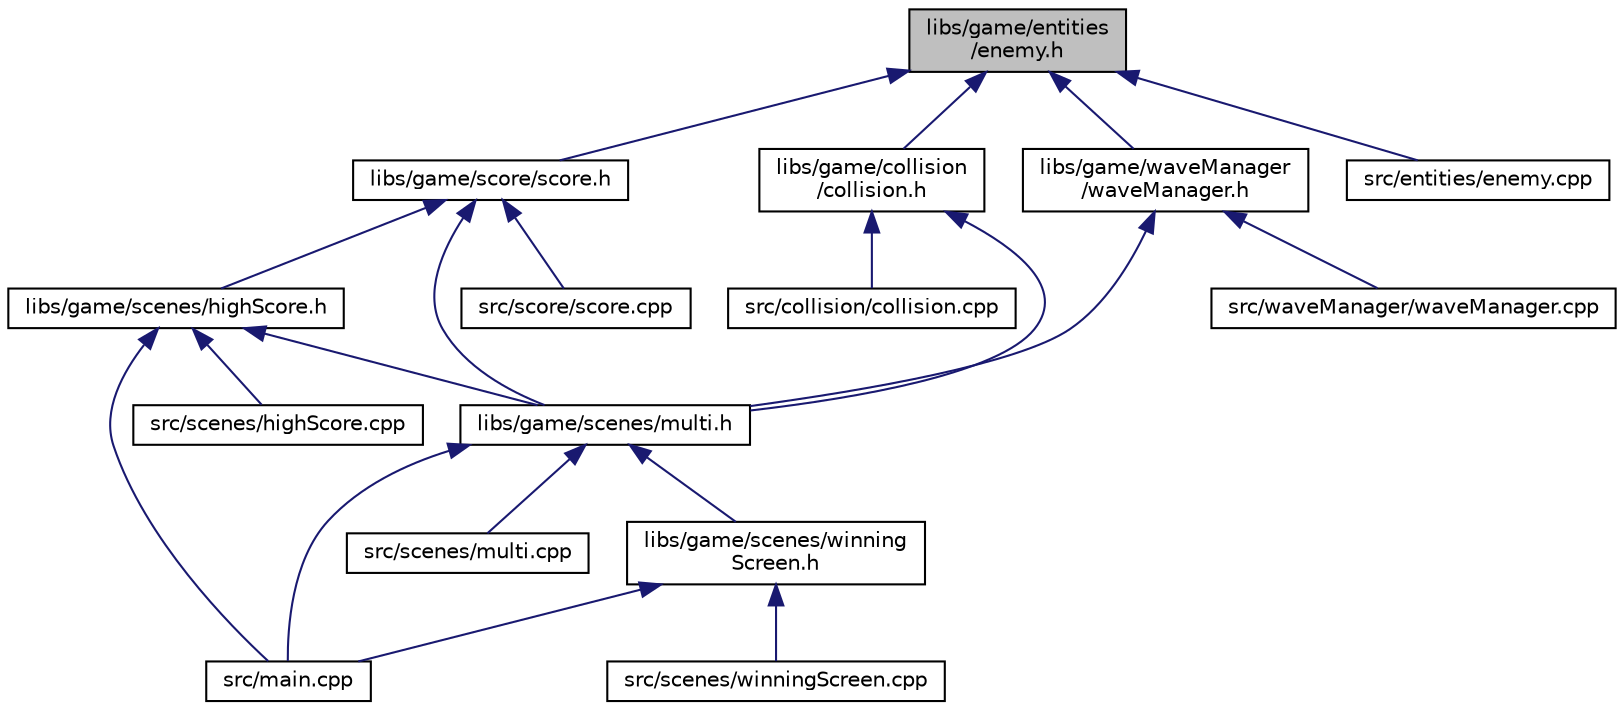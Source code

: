 digraph "libs/game/entities/enemy.h"
{
 // LATEX_PDF_SIZE
  edge [fontname="Helvetica",fontsize="10",labelfontname="Helvetica",labelfontsize="10"];
  node [fontname="Helvetica",fontsize="10",shape=record];
  Node1 [label="libs/game/entities\l/enemy.h",height=0.2,width=0.4,color="black", fillcolor="grey75", style="filled", fontcolor="black",tooltip="Permet de gérer les enemies."];
  Node1 -> Node2 [dir="back",color="midnightblue",fontsize="10",style="solid",fontname="Helvetica"];
  Node2 [label="libs/game/collision\l/collision.h",height=0.2,width=0.4,color="black", fillcolor="white", style="filled",URL="$collision_8h.html",tooltip="Permet de gérer les collisions."];
  Node2 -> Node3 [dir="back",color="midnightblue",fontsize="10",style="solid",fontname="Helvetica"];
  Node3 [label="libs/game/scenes/multi.h",height=0.2,width=0.4,color="black", fillcolor="white", style="filled",URL="$multi_8h.html",tooltip="Gestion du mode de jeu multi."];
  Node3 -> Node4 [dir="back",color="midnightblue",fontsize="10",style="solid",fontname="Helvetica"];
  Node4 [label="libs/game/scenes/winning\lScreen.h",height=0.2,width=0.4,color="black", fillcolor="white", style="filled",URL="$winning_screen_8h.html",tooltip="Scene de victoire/defaite."];
  Node4 -> Node5 [dir="back",color="midnightblue",fontsize="10",style="solid",fontname="Helvetica"];
  Node5 [label="src/main.cpp",height=0.2,width=0.4,color="black", fillcolor="white", style="filled",URL="$main_8cpp.html",tooltip=" "];
  Node4 -> Node6 [dir="back",color="midnightblue",fontsize="10",style="solid",fontname="Helvetica"];
  Node6 [label="src/scenes/winningScreen.cpp",height=0.2,width=0.4,color="black", fillcolor="white", style="filled",URL="$winning_screen_8cpp.html",tooltip=" "];
  Node3 -> Node5 [dir="back",color="midnightblue",fontsize="10",style="solid",fontname="Helvetica"];
  Node3 -> Node7 [dir="back",color="midnightblue",fontsize="10",style="solid",fontname="Helvetica"];
  Node7 [label="src/scenes/multi.cpp",height=0.2,width=0.4,color="black", fillcolor="white", style="filled",URL="$multi_8cpp.html",tooltip=" "];
  Node2 -> Node8 [dir="back",color="midnightblue",fontsize="10",style="solid",fontname="Helvetica"];
  Node8 [label="src/collision/collision.cpp",height=0.2,width=0.4,color="black", fillcolor="white", style="filled",URL="$collision_8cpp.html",tooltip=" "];
  Node1 -> Node9 [dir="back",color="midnightblue",fontsize="10",style="solid",fontname="Helvetica"];
  Node9 [label="libs/game/score/score.h",height=0.2,width=0.4,color="black", fillcolor="white", style="filled",URL="$score_8h.html",tooltip="gestion du score des joueurs"];
  Node9 -> Node10 [dir="back",color="midnightblue",fontsize="10",style="solid",fontname="Helvetica"];
  Node10 [label="libs/game/scenes/highScore.h",height=0.2,width=0.4,color="black", fillcolor="white", style="filled",URL="$high_score_8h.html",tooltip="Scène du high score."];
  Node10 -> Node3 [dir="back",color="midnightblue",fontsize="10",style="solid",fontname="Helvetica"];
  Node10 -> Node5 [dir="back",color="midnightblue",fontsize="10",style="solid",fontname="Helvetica"];
  Node10 -> Node11 [dir="back",color="midnightblue",fontsize="10",style="solid",fontname="Helvetica"];
  Node11 [label="src/scenes/highScore.cpp",height=0.2,width=0.4,color="black", fillcolor="white", style="filled",URL="$high_score_8cpp.html",tooltip=" "];
  Node9 -> Node3 [dir="back",color="midnightblue",fontsize="10",style="solid",fontname="Helvetica"];
  Node9 -> Node12 [dir="back",color="midnightblue",fontsize="10",style="solid",fontname="Helvetica"];
  Node12 [label="src/score/score.cpp",height=0.2,width=0.4,color="black", fillcolor="white", style="filled",URL="$score_8cpp.html",tooltip=" "];
  Node1 -> Node13 [dir="back",color="midnightblue",fontsize="10",style="solid",fontname="Helvetica"];
  Node13 [label="libs/game/waveManager\l/waveManager.h",height=0.2,width=0.4,color="black", fillcolor="white", style="filled",URL="$wave_manager_8h.html",tooltip="Gestion des vagues."];
  Node13 -> Node3 [dir="back",color="midnightblue",fontsize="10",style="solid",fontname="Helvetica"];
  Node13 -> Node14 [dir="back",color="midnightblue",fontsize="10",style="solid",fontname="Helvetica"];
  Node14 [label="src/waveManager/waveManager.cpp",height=0.2,width=0.4,color="black", fillcolor="white", style="filled",URL="$wave_manager_8cpp.html",tooltip=" "];
  Node1 -> Node15 [dir="back",color="midnightblue",fontsize="10",style="solid",fontname="Helvetica"];
  Node15 [label="src/entities/enemy.cpp",height=0.2,width=0.4,color="black", fillcolor="white", style="filled",URL="$enemy_8cpp.html",tooltip=" "];
}
